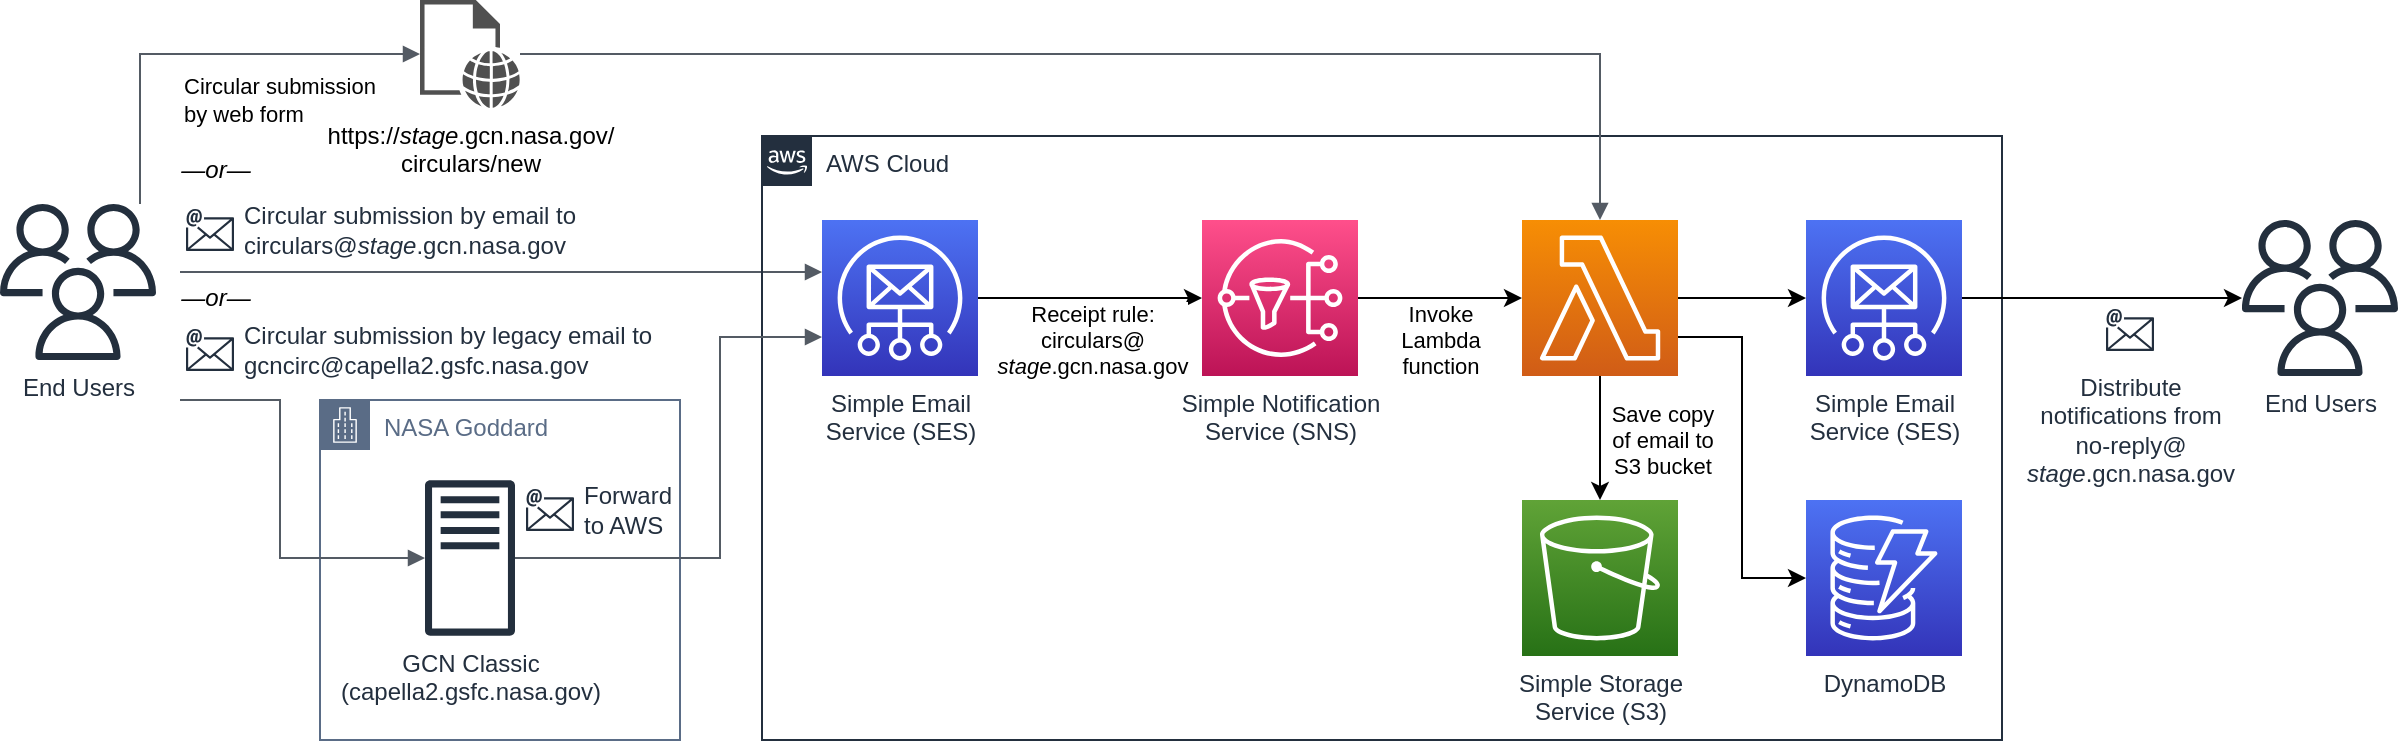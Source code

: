 <mxfile version="21.6.1" type="google">
  <diagram name="Page-1" id="MFBqY2m70f1yELMXtrmf">
    <mxGraphModel grid="1" page="1" gridSize="10" guides="1" tooltips="1" connect="1" arrows="1" fold="1" pageScale="1" pageWidth="850" pageHeight="1100" math="0" shadow="0">
      <root>
        <mxCell id="0" />
        <mxCell id="1" parent="0" />
        <mxCell id="xZiLO_F2WsUACHUn_YJy-37" style="edgeStyle=orthogonalEdgeStyle;rounded=0;orthogonalLoop=1;jettySize=auto;html=1;exitX=1;exitY=0.5;exitDx=0;exitDy=0;exitPerimeter=0;entryX=0;entryY=0.5;entryDx=0;entryDy=0;entryPerimeter=0;" edge="1" parent="1" source="xZiLO_F2WsUACHUn_YJy-27" target="xZiLO_F2WsUACHUn_YJy-30">
          <mxGeometry relative="1" as="geometry" />
        </mxCell>
        <mxCell id="xZiLO_F2WsUACHUn_YJy-38" value="Receipt rule:&lt;br&gt;circulars@&lt;br&gt;&lt;i&gt;stage&lt;/i&gt;.gcn.nasa.gov" style="edgeLabel;html=1;align=center;verticalAlign=middle;resizable=0;points=[];" vertex="1" connectable="0" parent="xZiLO_F2WsUACHUn_YJy-37">
          <mxGeometry y="-1" relative="1" as="geometry">
            <mxPoint x="1" y="20" as="offset" />
          </mxGeometry>
        </mxCell>
        <mxCell id="xZiLO_F2WsUACHUn_YJy-27" value="Simple Email&lt;br&gt;Service (SES)" style="sketch=0;points=[[0,0,0],[0.25,0,0],[0.5,0,0],[0.75,0,0],[1,0,0],[0,1,0],[0.25,1,0],[0.5,1,0],[0.75,1,0],[1,1,0],[0,0.25,0],[0,0.5,0],[0,0.75,0],[1,0.25,0],[1,0.5,0],[1,0.75,0]];outlineConnect=0;fontColor=#232F3E;gradientColor=#4D72F3;gradientDirection=north;fillColor=#3334B9;strokeColor=#ffffff;dashed=0;verticalLabelPosition=bottom;verticalAlign=top;align=center;html=1;fontSize=12;fontStyle=0;aspect=fixed;shape=mxgraph.aws4.resourceIcon;resIcon=mxgraph.aws4.simple_email_service;" vertex="1" parent="1">
          <mxGeometry x="341" y="-480" width="78" height="78" as="geometry" />
        </mxCell>
        <mxCell id="xZiLO_F2WsUACHUn_YJy-47" style="edgeStyle=orthogonalEdgeStyle;rounded=0;orthogonalLoop=1;jettySize=auto;html=1;exitX=1;exitY=0.5;exitDx=0;exitDy=0;exitPerimeter=0;" edge="1" parent="1" source="xZiLO_F2WsUACHUn_YJy-30" target="xZiLO_F2WsUACHUn_YJy-26">
          <mxGeometry relative="1" as="geometry" />
        </mxCell>
        <mxCell id="xZiLO_F2WsUACHUn_YJy-50" value="Invoke&lt;br&gt;Lambda&lt;br&gt;function" style="edgeLabel;html=1;align=center;verticalAlign=middle;resizable=0;points=[];" vertex="1" connectable="0" parent="xZiLO_F2WsUACHUn_YJy-47">
          <mxGeometry relative="1" as="geometry">
            <mxPoint y="21" as="offset" />
          </mxGeometry>
        </mxCell>
        <mxCell id="xZiLO_F2WsUACHUn_YJy-30" value="Simple Notification&lt;br&gt;Service (SNS)" style="sketch=0;points=[[0,0,0],[0.25,0,0],[0.5,0,0],[0.75,0,0],[1,0,0],[0,1,0],[0.25,1,0],[0.5,1,0],[0.75,1,0],[1,1,0],[0,0.25,0],[0,0.5,0],[0,0.75,0],[1,0.25,0],[1,0.5,0],[1,0.75,0]];outlineConnect=0;fontColor=#232F3E;gradientColor=#FF4F8B;gradientDirection=north;fillColor=#BC1356;strokeColor=#ffffff;dashed=0;verticalLabelPosition=bottom;verticalAlign=top;align=center;html=1;fontSize=12;fontStyle=0;aspect=fixed;shape=mxgraph.aws4.resourceIcon;resIcon=mxgraph.aws4.sns;" vertex="1" parent="1">
          <mxGeometry x="531" y="-480" width="78" height="78" as="geometry" />
        </mxCell>
        <mxCell id="xZiLO_F2WsUACHUn_YJy-45" value="" style="edgeStyle=orthogonalEdgeStyle;html=1;endArrow=block;elbow=vertical;startArrow=none;endFill=1;strokeColor=#545B64;rounded=0;entryX=0;entryY=0.5;entryDx=0;entryDy=0;entryPerimeter=0;" edge="1" parent="1">
          <mxGeometry width="100" relative="1" as="geometry">
            <mxPoint x="20" y="-454" as="sourcePoint" />
            <mxPoint x="341" y="-454" as="targetPoint" />
          </mxGeometry>
        </mxCell>
        <mxCell id="xZiLO_F2WsUACHUn_YJy-46" value="AWS Cloud" style="points=[[0,0],[0.25,0],[0.5,0],[0.75,0],[1,0],[1,0.25],[1,0.5],[1,0.75],[1,1],[0.75,1],[0.5,1],[0.25,1],[0,1],[0,0.75],[0,0.5],[0,0.25]];outlineConnect=0;gradientColor=none;html=1;whiteSpace=wrap;fontSize=12;fontStyle=0;container=1;pointerEvents=0;collapsible=0;recursiveResize=0;shape=mxgraph.aws4.group;grIcon=mxgraph.aws4.group_aws_cloud_alt;strokeColor=#232F3E;fillColor=none;verticalAlign=top;align=left;spacingLeft=30;fontColor=#232F3E;dashed=0;" vertex="1" parent="1">
          <mxGeometry x="311" y="-522" width="620" height="302" as="geometry" />
        </mxCell>
        <mxCell id="xZiLO_F2WsUACHUn_YJy-49" style="edgeStyle=orthogonalEdgeStyle;rounded=0;orthogonalLoop=1;jettySize=auto;html=1;exitX=0.5;exitY=1;exitDx=0;exitDy=0;exitPerimeter=0;" edge="1" parent="xZiLO_F2WsUACHUn_YJy-46" source="xZiLO_F2WsUACHUn_YJy-26" target="xZiLO_F2WsUACHUn_YJy-28">
          <mxGeometry relative="1" as="geometry" />
        </mxCell>
        <mxCell id="xZiLO_F2WsUACHUn_YJy-51" value="Save copy&lt;br&gt;of email to&lt;br&gt;S3 bucket" style="edgeLabel;html=1;align=center;verticalAlign=middle;resizable=0;points=[];" vertex="1" connectable="0" parent="xZiLO_F2WsUACHUn_YJy-49">
          <mxGeometry x="0.032" y="1" relative="1" as="geometry">
            <mxPoint x="30" as="offset" />
          </mxGeometry>
        </mxCell>
        <mxCell id="xZiLO_F2WsUACHUn_YJy-52" style="edgeStyle=orthogonalEdgeStyle;rounded=0;orthogonalLoop=1;jettySize=auto;html=1;exitX=1;exitY=0.5;exitDx=0;exitDy=0;exitPerimeter=0;entryX=0;entryY=0.5;entryDx=0;entryDy=0;entryPerimeter=0;" edge="1" parent="xZiLO_F2WsUACHUn_YJy-46" source="xZiLO_F2WsUACHUn_YJy-26" target="xZiLO_F2WsUACHUn_YJy-48">
          <mxGeometry relative="1" as="geometry" />
        </mxCell>
        <mxCell id="47EouggBOMH6AhDB7axW-48" style="edgeStyle=orthogonalEdgeStyle;rounded=0;orthogonalLoop=1;jettySize=auto;html=1;exitX=1;exitY=0.75;exitDx=0;exitDy=0;exitPerimeter=0;entryX=0;entryY=0.5;entryDx=0;entryDy=0;entryPerimeter=0;" edge="1" parent="xZiLO_F2WsUACHUn_YJy-46" source="xZiLO_F2WsUACHUn_YJy-26" target="47EouggBOMH6AhDB7axW-47">
          <mxGeometry relative="1" as="geometry" />
        </mxCell>
        <mxCell id="xZiLO_F2WsUACHUn_YJy-26" value="" style="sketch=0;points=[[0,0,0],[0.25,0,0],[0.5,0,0],[0.75,0,0],[1,0,0],[0,1,0],[0.25,1,0],[0.5,1,0],[0.75,1,0],[1,1,0],[0,0.25,0],[0,0.5,0],[0,0.75,0],[1,0.25,0],[1,0.5,0],[1,0.75,0]];outlineConnect=0;fontColor=#232F3E;gradientColor=#F78E04;gradientDirection=north;fillColor=#D05C17;strokeColor=#ffffff;dashed=0;verticalLabelPosition=bottom;verticalAlign=top;align=center;html=1;fontSize=12;fontStyle=0;aspect=fixed;shape=mxgraph.aws4.resourceIcon;resIcon=mxgraph.aws4.lambda;" vertex="1" parent="xZiLO_F2WsUACHUn_YJy-46">
          <mxGeometry x="380" y="42" width="78" height="78" as="geometry" />
        </mxCell>
        <mxCell id="xZiLO_F2WsUACHUn_YJy-28" value="Simple Storage&lt;br&gt;Service (S3)" style="sketch=0;points=[[0,0,0],[0.25,0,0],[0.5,0,0],[0.75,0,0],[1,0,0],[0,1,0],[0.25,1,0],[0.5,1,0],[0.75,1,0],[1,1,0],[0,0.25,0],[0,0.5,0],[0,0.75,0],[1,0.25,0],[1,0.5,0],[1,0.75,0]];outlineConnect=0;fontColor=#232F3E;gradientColor=#60A337;gradientDirection=north;fillColor=#277116;strokeColor=#ffffff;dashed=0;verticalLabelPosition=bottom;verticalAlign=top;align=center;html=1;fontSize=12;fontStyle=0;aspect=fixed;shape=mxgraph.aws4.resourceIcon;resIcon=mxgraph.aws4.s3;" vertex="1" parent="xZiLO_F2WsUACHUn_YJy-46">
          <mxGeometry x="380" y="182" width="78" height="78" as="geometry" />
        </mxCell>
        <mxCell id="xZiLO_F2WsUACHUn_YJy-48" value="Simple Email&lt;br&gt;Service (SES)" style="sketch=0;points=[[0,0,0],[0.25,0,0],[0.5,0,0],[0.75,0,0],[1,0,0],[0,1,0],[0.25,1,0],[0.5,1,0],[0.75,1,0],[1,1,0],[0,0.25,0],[0,0.5,0],[0,0.75,0],[1,0.25,0],[1,0.5,0],[1,0.75,0]];outlineConnect=0;fontColor=#232F3E;gradientColor=#4D72F3;gradientDirection=north;fillColor=#3334B9;strokeColor=#ffffff;dashed=0;verticalLabelPosition=bottom;verticalAlign=top;align=center;html=1;fontSize=12;fontStyle=0;aspect=fixed;shape=mxgraph.aws4.resourceIcon;resIcon=mxgraph.aws4.simple_email_service;" vertex="1" parent="xZiLO_F2WsUACHUn_YJy-46">
          <mxGeometry x="522" y="42" width="78" height="78" as="geometry" />
        </mxCell>
        <mxCell id="47EouggBOMH6AhDB7axW-47" value="DynamoDB" style="sketch=0;points=[[0,0,0],[0.25,0,0],[0.5,0,0],[0.75,0,0],[1,0,0],[0,1,0],[0.25,1,0],[0.5,1,0],[0.75,1,0],[1,1,0],[0,0.25,0],[0,0.5,0],[0,0.75,0],[1,0.25,0],[1,0.5,0],[1,0.75,0]];outlineConnect=0;fontColor=#232F3E;gradientColor=#4D72F3;gradientDirection=north;fillColor=#3334B9;strokeColor=#ffffff;dashed=0;verticalLabelPosition=bottom;verticalAlign=top;align=center;html=1;fontSize=12;fontStyle=0;aspect=fixed;shape=mxgraph.aws4.resourceIcon;resIcon=mxgraph.aws4.dynamodb;" vertex="1" parent="xZiLO_F2WsUACHUn_YJy-46">
          <mxGeometry x="522" y="182" width="78" height="78" as="geometry" />
        </mxCell>
        <mxCell id="xZiLO_F2WsUACHUn_YJy-58" style="edgeStyle=orthogonalEdgeStyle;rounded=0;orthogonalLoop=1;jettySize=auto;html=1;exitX=1;exitY=0.5;exitDx=0;exitDy=0;exitPerimeter=0;" edge="1" parent="1" source="xZiLO_F2WsUACHUn_YJy-48" target="47EouggBOMH6AhDB7axW-46">
          <mxGeometry relative="1" as="geometry">
            <mxPoint x="1041" y="-441" as="targetPoint" />
          </mxGeometry>
        </mxCell>
        <mxCell id="xZiLO_F2WsUACHUn_YJy-59" value="Distribute&lt;br&gt;notifications from&lt;br&gt;no-reply@&lt;br&gt;&lt;i&gt;stage&lt;/i&gt;.gcn.nasa.gov" style="sketch=0;outlineConnect=0;fontColor=#232F3E;gradientColor=none;strokeColor=#232F3E;fillColor=#ffffff;dashed=0;verticalLabelPosition=bottom;verticalAlign=top;align=center;html=1;fontSize=12;fontStyle=0;aspect=fixed;shape=mxgraph.aws4.resourceIcon;resIcon=mxgraph.aws4.email;" vertex="1" parent="1">
          <mxGeometry x="980" y="-440" width="30" height="30" as="geometry" />
        </mxCell>
        <mxCell id="xZiLO_F2WsUACHUn_YJy-64" value="End Users" style="sketch=0;outlineConnect=0;fontColor=#232F3E;gradientColor=none;fillColor=#232F3D;strokeColor=none;dashed=0;verticalLabelPosition=bottom;verticalAlign=top;align=center;html=1;fontSize=12;fontStyle=0;aspect=fixed;pointerEvents=1;shape=mxgraph.aws4.users;" vertex="1" parent="1">
          <mxGeometry x="-70" y="-488" width="78" height="78" as="geometry" />
        </mxCell>
        <mxCell id="47EouggBOMH6AhDB7axW-2" value="NASA Goddard" style="points=[[0,0],[0.25,0],[0.5,0],[0.75,0],[1,0],[1,0.25],[1,0.5],[1,0.75],[1,1],[0.75,1],[0.5,1],[0.25,1],[0,1],[0,0.75],[0,0.5],[0,0.25]];outlineConnect=0;gradientColor=none;html=1;whiteSpace=wrap;fontSize=12;fontStyle=0;container=1;pointerEvents=0;collapsible=0;recursiveResize=0;shape=mxgraph.aws4.group;grIcon=mxgraph.aws4.group_corporate_data_center;strokeColor=#5A6C86;fillColor=none;verticalAlign=top;align=left;spacingLeft=30;fontColor=#5A6C86;dashed=0;" vertex="1" parent="1">
          <mxGeometry x="90" y="-390" width="180" height="170" as="geometry" />
        </mxCell>
        <mxCell id="47EouggBOMH6AhDB7axW-6" value="GCN Classic&lt;br&gt;(capella2.gsfc.nasa.gov)" style="sketch=0;outlineConnect=0;fontColor=#232F3E;gradientColor=none;fillColor=#232F3D;strokeColor=none;dashed=0;verticalLabelPosition=bottom;verticalAlign=top;align=center;html=1;fontSize=12;fontStyle=0;aspect=fixed;pointerEvents=1;shape=mxgraph.aws4.traditional_server;" vertex="1" parent="47EouggBOMH6AhDB7axW-2">
          <mxGeometry x="52.5" y="40" width="45" height="78" as="geometry" />
        </mxCell>
        <mxCell id="47EouggBOMH6AhDB7axW-35" value="Forward&lt;br&gt;to AWS" style="sketch=0;outlineConnect=0;fontColor=#232F3E;gradientColor=none;strokeColor=#232F3E;fillColor=#ffffff;dashed=0;verticalLabelPosition=middle;verticalAlign=middle;align=left;html=1;fontSize=12;fontStyle=0;aspect=fixed;shape=mxgraph.aws4.resourceIcon;resIcon=mxgraph.aws4.email;labelPosition=right;" vertex="1" parent="47EouggBOMH6AhDB7axW-2">
          <mxGeometry x="100" y="40" width="30" height="30" as="geometry" />
        </mxCell>
        <mxCell id="47EouggBOMH6AhDB7axW-32" value="" style="edgeStyle=orthogonalEdgeStyle;html=1;endArrow=block;elbow=vertical;startArrow=none;endFill=1;strokeColor=#545B64;rounded=0;entryX=0;entryY=0.75;entryDx=0;entryDy=0;entryPerimeter=0;" edge="1" parent="1" source="47EouggBOMH6AhDB7axW-6" target="xZiLO_F2WsUACHUn_YJy-27">
          <mxGeometry width="100" relative="1" as="geometry">
            <mxPoint x="217.5" y="-310" as="sourcePoint" />
            <mxPoint x="300" y="-450" as="targetPoint" />
            <Array as="points">
              <mxPoint x="290" y="-311" />
              <mxPoint x="290" y="-421" />
            </Array>
          </mxGeometry>
        </mxCell>
        <mxCell id="47EouggBOMH6AhDB7axW-34" value="" style="edgeStyle=orthogonalEdgeStyle;html=1;endArrow=block;elbow=vertical;startArrow=none;endFill=1;strokeColor=#545B64;rounded=0;" edge="1" parent="1" target="47EouggBOMH6AhDB7axW-6">
          <mxGeometry width="100" relative="1" as="geometry">
            <mxPoint x="20" y="-390" as="sourcePoint" />
            <mxPoint x="170" y="-420" as="targetPoint" />
            <Array as="points">
              <mxPoint x="70" y="-390" />
              <mxPoint x="70" y="-311" />
            </Array>
          </mxGeometry>
        </mxCell>
        <mxCell id="47EouggBOMH6AhDB7axW-39" value="Circular submission by email to&lt;br&gt;circulars@&lt;i&gt;stage&lt;/i&gt;.gcn.nasa.gov" style="sketch=0;outlineConnect=0;fontColor=#232F3E;gradientColor=none;strokeColor=#232F3E;fillColor=#ffffff;dashed=0;verticalLabelPosition=middle;verticalAlign=middle;align=left;html=1;fontSize=12;fontStyle=0;aspect=fixed;shape=mxgraph.aws4.resourceIcon;resIcon=mxgraph.aws4.email;labelPosition=right;" vertex="1" parent="1">
          <mxGeometry x="20" y="-490" width="30" height="30" as="geometry" />
        </mxCell>
        <mxCell id="47EouggBOMH6AhDB7axW-42" value="Circular submission by legacy email to&lt;br&gt;gcncirc@capella2.gsfc.nasa.gov" style="sketch=0;outlineConnect=0;fontColor=#232F3E;gradientColor=none;strokeColor=#232F3E;fillColor=#ffffff;dashed=0;verticalLabelPosition=middle;verticalAlign=middle;align=left;html=1;fontSize=12;fontStyle=0;aspect=fixed;shape=mxgraph.aws4.resourceIcon;resIcon=mxgraph.aws4.email;labelPosition=right;" vertex="1" parent="1">
          <mxGeometry x="20" y="-430" width="30" height="30" as="geometry" />
        </mxCell>
        <mxCell id="47EouggBOMH6AhDB7axW-43" value="&lt;i&gt;—or—&lt;/i&gt;" style="text;html=1;strokeColor=none;fillColor=none;align=center;verticalAlign=middle;whiteSpace=wrap;rounded=0;" vertex="1" parent="1">
          <mxGeometry x="8" y="-456" width="60" height="30" as="geometry" />
        </mxCell>
        <mxCell id="47EouggBOMH6AhDB7axW-46" value="End Users" style="sketch=0;outlineConnect=0;fontColor=#232F3E;gradientColor=none;fillColor=#232F3D;strokeColor=none;dashed=0;verticalLabelPosition=bottom;verticalAlign=top;align=center;html=1;fontSize=12;fontStyle=0;aspect=fixed;pointerEvents=1;shape=mxgraph.aws4.users;" vertex="1" parent="1">
          <mxGeometry x="1051" y="-480" width="78" height="78" as="geometry" />
        </mxCell>
        <mxCell id="47EouggBOMH6AhDB7axW-49" value="https://&lt;i&gt;stage&lt;/i&gt;.gcn.nasa.gov/&lt;br&gt;circulars/new" style="sketch=0;pointerEvents=1;shadow=0;dashed=0;html=1;strokeColor=none;fillColor=#505050;labelPosition=center;verticalLabelPosition=bottom;verticalAlign=top;outlineConnect=0;align=center;shape=mxgraph.office.concepts.web_page;" vertex="1" parent="1">
          <mxGeometry x="140" y="-590" width="50" height="54" as="geometry" />
        </mxCell>
        <mxCell id="_WFWQV9OUgnefA0unr17-1" value="" style="edgeStyle=orthogonalEdgeStyle;html=1;endArrow=block;elbow=vertical;startArrow=none;endFill=1;strokeColor=#545B64;rounded=0;" edge="1" parent="1" source="47EouggBOMH6AhDB7axW-49" target="xZiLO_F2WsUACHUn_YJy-26">
          <mxGeometry width="100" relative="1" as="geometry">
            <mxPoint x="220" y="-570" as="sourcePoint" />
            <mxPoint x="320" y="-570" as="targetPoint" />
          </mxGeometry>
        </mxCell>
        <mxCell id="_WFWQV9OUgnefA0unr17-3" value="&lt;i&gt;—or—&lt;/i&gt;" style="text;html=1;strokeColor=none;fillColor=none;align=center;verticalAlign=middle;whiteSpace=wrap;rounded=0;" vertex="1" parent="1">
          <mxGeometry x="8" y="-520" width="60" height="30" as="geometry" />
        </mxCell>
        <mxCell id="_WFWQV9OUgnefA0unr17-4" value="" style="edgeStyle=orthogonalEdgeStyle;html=1;endArrow=block;elbow=vertical;startArrow=none;endFill=1;strokeColor=#545B64;rounded=0;" edge="1" parent="1" source="xZiLO_F2WsUACHUn_YJy-64" target="47EouggBOMH6AhDB7axW-49">
          <mxGeometry width="100" relative="1" as="geometry">
            <mxPoint x="-40" y="-620" as="sourcePoint" />
            <mxPoint x="60" y="-620" as="targetPoint" />
            <Array as="points">
              <mxPoint y="-563" />
            </Array>
          </mxGeometry>
        </mxCell>
        <mxCell id="_WFWQV9OUgnefA0unr17-5" value="Circular submission&lt;br&gt;by web form" style="edgeLabel;html=1;align=left;verticalAlign=middle;resizable=0;points=[];" connectable="0" vertex="1" parent="_WFWQV9OUgnefA0unr17-4">
          <mxGeometry x="-0.609" y="-2" relative="1" as="geometry">
            <mxPoint x="18" y="-10" as="offset" />
          </mxGeometry>
        </mxCell>
      </root>
    </mxGraphModel>
  </diagram>
</mxfile>
